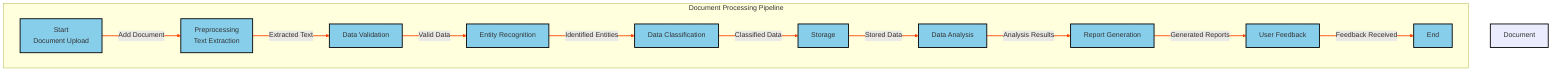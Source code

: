 flowchart TD
    style A fill:#87CEEB,stroke:#000000,stroke-width:2px
    style B fill:#87CEEB,stroke:#000000,stroke-width:2px
    style C fill:#87CEEB,stroke:#000000,stroke-width:2px
    style D fill:#87CEEB,stroke:#000000,stroke-width:2px
    style E fill:#87CEEB,stroke:#000000,stroke-width:2px
    style F fill:#87CEEB,stroke:#000000,stroke-width:2px
    style G fill:#87CEEB,stroke:#000000,stroke-width:2px
    style H fill:#87CEEB,stroke:#000000,stroke-width:2px
    style I fill:#87CEEB,stroke:#000000,stroke-width:2px
    style J fill:#87CEEB,stroke:#000000,stroke-width:2px

    subgraph Document Processing Pipeline
        A[Start\nDocument Upload] -->|Add Document| B[Preprocessing\nText Extraction]
        B -->|Extracted Text| C[Data Validation]
        C -->|Valid Data| D[Entity Recognition]
        D -->|Identified Entities| E[Data Classification]
        E -->|Classified Data| F[Storage]
        F -->|Stored Data| G[Data Analysis]
        G -->|Analysis Results| H[Report Generation]
        H -->|Generated Reports| I[User Feedback]
        I -->|Feedback Received| J[End]
    end

    %% Style
    style Document Processing Pipeline fill:#F5F5DC,stroke:#000000,stroke-width:2px
    linkStyle 0 stroke:#FF4500,stroke-width:2px
    linkStyle 1 stroke:#FF4500,stroke-width:2px
    linkStyle 2 stroke:#FF4500,stroke-width:2px
    linkStyle 3 stroke:#FF4500,stroke-width:2px
    linkStyle 4 stroke:#FF4500,stroke-width:2px
    linkStyle 5 stroke:#FF4500,stroke-width:2px
    linkStyle 6 stroke:#FF4500,stroke-width:2px
    linkStyle 7 stroke:#FF4500,stroke-width:2px
    linkStyle 8 stroke:#FF4500,stroke-width:2px